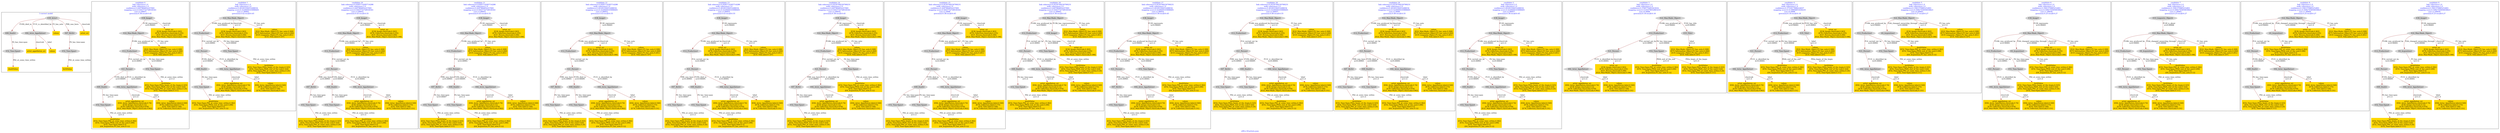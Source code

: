 digraph n0 {
fontcolor="blue"
remincross="true"
label="s09-s-18-artists.json"
subgraph cluster_0 {
label="1-correct model"
n2[style="filled",color="white",fillcolor="lightgray",label="E39_Actor1"];
n3[style="filled",color="white",fillcolor="lightgray",label="E69_Death1"];
n4[style="filled",color="white",fillcolor="lightgray",label="E82_Actor_Appellation1"];
n5[shape="plaintext",style="filled",fillcolor="gold",label="values"];
n6[style="filled",color="white",fillcolor="lightgray",label="E67_Birth1"];
n7[shape="plaintext",style="filled",fillcolor="gold",label="artist_uri"];
n8[style="filled",color="white",fillcolor="lightgray",label="E52_Time-Span1"];
n9[shape="plaintext",style="filled",fillcolor="gold",label="birthValue"];
n10[style="filled",color="white",fillcolor="lightgray",label="E52_Time-Span2"];
n11[shape="plaintext",style="filled",fillcolor="gold",label="deathValue"];
n12[shape="plaintext",style="filled",fillcolor="gold",label="artist_appellation_uri"];
n13[shape="plaintext",style="filled",fillcolor="gold",label="values"];
}
subgraph cluster_1 {
label="candidate 0\nlink coherence:1.0\nnode coherence:1.0\nconfidence:0.4297864852257691\nmapping score:0.5043732728530341\ncost:12.99957\n-precision:0.38-recall:0.45"
n15[style="filled",color="white",fillcolor="lightgray",label="E12_Production1"];
n16[style="filled",color="white",fillcolor="lightgray",label="E21_Person1"];
n17[style="filled",color="white",fillcolor="lightgray",label="E52_Time-Span2"];
n18[style="filled",color="white",fillcolor="lightgray",label="E69_Death1"];
n19[style="filled",color="white",fillcolor="lightgray",label="E82_Actor_Appellation1"];
n20[style="filled",color="white",fillcolor="lightgray",label="E22_Man-Made_Object1"];
n21[style="filled",color="white",fillcolor="lightgray",label="E38_Image1"];
n22[style="filled",color="white",fillcolor="lightgray",label="E52_Time-Span4"];
n23[shape="plaintext",style="filled",fillcolor="gold",label="deathValue\n[E52_Time-Span,P82_at_some_time_within,0.382]\n[E52_Time-Span,P82b_end_of_the_end,0.298]\n[E52_Time-Span,label,0.2]\n[E8_Acquisition,P3_has_note,0.12]"];
n24[shape="plaintext",style="filled",fillcolor="gold",label="artist_uri\n[E38_Image,classLink,0.363]\n[E78_Collection,classLink,0.235]\n[E21_Person,classLink,0.206]\n[E22_Man-Made_Object,classLink,0.196]"];
n25[shape="plaintext",style="filled",fillcolor="gold",label="artist_appellation_uri\n[E82_Actor_Appellation,classLink,0.74]\n[E38_Image,classLink,0.12]\n[E78_Collection,classLink,0.078]\n[E22_Man-Made_Object,classLink,0.062]"];
n26[shape="plaintext",style="filled",fillcolor="gold",label="birthValue\n[E52_Time-Span,P82a_begin_of_the_begin,0.325]\n[E52_Time-Span,P82b_end_of_the_end,0.324]\n[E52_Time-Span,P82_at_some_time_within,0.24]\n[E52_Time-Span,label,0.111]"];
n27[shape="plaintext",style="filled",fillcolor="gold",label="values\n[E22_Man-Made_Object,P3_has_note,0.308]\n[E73_Information_Object,P3_has_note,0.284]\n[E33_Linguistic_Object,P3_has_note,0.261]\n[E35_Title,label,0.147]"];
n28[shape="plaintext",style="filled",fillcolor="gold",label="values\n[E82_Actor_Appellation,label,0.546]\n[E78_Collection,label,0.175]\n[E35_Title,label,0.148]\n[E78_Collection,classLink,0.131]"];
}
subgraph cluster_2 {
label="candidate 1\nlink coherence:1.0\nnode coherence:1.0\nconfidence:0.40185336453288034\nmapping score:0.5228400103998491\ncost:11.99962\n-precision:0.42-recall:0.45"
n30[style="filled",color="white",fillcolor="lightgray",label="E12_Production1"];
n31[style="filled",color="white",fillcolor="lightgray",label="E21_Person1"];
n32[style="filled",color="white",fillcolor="lightgray",label="E52_Time-Span2"];
n33[style="filled",color="white",fillcolor="lightgray",label="E69_Death1"];
n34[style="filled",color="white",fillcolor="lightgray",label="E82_Actor_Appellation1"];
n35[style="filled",color="white",fillcolor="lightgray",label="E22_Man-Made_Object1"];
n36[style="filled",color="white",fillcolor="lightgray",label="E52_Time-Span4"];
n37[shape="plaintext",style="filled",fillcolor="gold",label="deathValue\n[E52_Time-Span,P82_at_some_time_within,0.382]\n[E52_Time-Span,P82b_end_of_the_end,0.298]\n[E52_Time-Span,label,0.2]\n[E8_Acquisition,P3_has_note,0.12]"];
n38[shape="plaintext",style="filled",fillcolor="gold",label="artist_appellation_uri\n[E82_Actor_Appellation,classLink,0.74]\n[E38_Image,classLink,0.12]\n[E78_Collection,classLink,0.078]\n[E22_Man-Made_Object,classLink,0.062]"];
n39[shape="plaintext",style="filled",fillcolor="gold",label="birthValue\n[E52_Time-Span,P82a_begin_of_the_begin,0.325]\n[E52_Time-Span,P82b_end_of_the_end,0.324]\n[E52_Time-Span,P82_at_some_time_within,0.24]\n[E52_Time-Span,label,0.111]"];
n40[shape="plaintext",style="filled",fillcolor="gold",label="artist_uri\n[E38_Image,classLink,0.363]\n[E78_Collection,classLink,0.235]\n[E21_Person,classLink,0.206]\n[E22_Man-Made_Object,classLink,0.196]"];
n41[shape="plaintext",style="filled",fillcolor="gold",label="values\n[E22_Man-Made_Object,P3_has_note,0.308]\n[E73_Information_Object,P3_has_note,0.284]\n[E33_Linguistic_Object,P3_has_note,0.261]\n[E35_Title,label,0.147]"];
n42[shape="plaintext",style="filled",fillcolor="gold",label="values\n[E82_Actor_Appellation,label,0.546]\n[E78_Collection,label,0.175]\n[E35_Title,label,0.148]\n[E78_Collection,classLink,0.131]"];
}
subgraph cluster_3 {
label="candidate 10\nlink coherence:0.9285714285714286\nnode coherence:1.0\nconfidence:0.4297864852257691\nmapping score:0.5043732728530341\ncost:13.99952\n-precision:0.43-recall:0.55"
n44[style="filled",color="white",fillcolor="lightgray",label="E12_Production1"];
n45[style="filled",color="white",fillcolor="lightgray",label="E21_Person1"];
n46[style="filled",color="white",fillcolor="lightgray",label="E67_Birth1"];
n47[style="filled",color="white",fillcolor="lightgray",label="E69_Death1"];
n48[style="filled",color="white",fillcolor="lightgray",label="E82_Actor_Appellation1"];
n49[style="filled",color="white",fillcolor="lightgray",label="E22_Man-Made_Object1"];
n50[style="filled",color="white",fillcolor="lightgray",label="E38_Image1"];
n51[style="filled",color="white",fillcolor="lightgray",label="E52_Time-Span1"];
n52[style="filled",color="white",fillcolor="lightgray",label="E52_Time-Span3"];
n53[shape="plaintext",style="filled",fillcolor="gold",label="artist_uri\n[E38_Image,classLink,0.363]\n[E78_Collection,classLink,0.235]\n[E21_Person,classLink,0.206]\n[E22_Man-Made_Object,classLink,0.196]"];
n54[shape="plaintext",style="filled",fillcolor="gold",label="birthValue\n[E52_Time-Span,P82a_begin_of_the_begin,0.325]\n[E52_Time-Span,P82b_end_of_the_end,0.324]\n[E52_Time-Span,P82_at_some_time_within,0.24]\n[E52_Time-Span,label,0.111]"];
n55[shape="plaintext",style="filled",fillcolor="gold",label="artist_appellation_uri\n[E82_Actor_Appellation,classLink,0.74]\n[E38_Image,classLink,0.12]\n[E78_Collection,classLink,0.078]\n[E22_Man-Made_Object,classLink,0.062]"];
n56[shape="plaintext",style="filled",fillcolor="gold",label="deathValue\n[E52_Time-Span,P82_at_some_time_within,0.382]\n[E52_Time-Span,P82b_end_of_the_end,0.298]\n[E52_Time-Span,label,0.2]\n[E8_Acquisition,P3_has_note,0.12]"];
n57[shape="plaintext",style="filled",fillcolor="gold",label="values\n[E22_Man-Made_Object,P3_has_note,0.308]\n[E73_Information_Object,P3_has_note,0.284]\n[E33_Linguistic_Object,P3_has_note,0.261]\n[E35_Title,label,0.147]"];
n58[shape="plaintext",style="filled",fillcolor="gold",label="values\n[E82_Actor_Appellation,label,0.546]\n[E78_Collection,label,0.175]\n[E35_Title,label,0.148]\n[E78_Collection,classLink,0.131]"];
}
subgraph cluster_4 {
label="candidate 11\nlink coherence:0.9285714285714286\nnode coherence:1.0\nconfidence:0.4297864852257691\nmapping score:0.5043732728530341\ncost:13.99955\n-precision:0.43-recall:0.55"
n60[style="filled",color="white",fillcolor="lightgray",label="E12_Production1"];
n61[style="filled",color="white",fillcolor="lightgray",label="E21_Person1"];
n62[style="filled",color="white",fillcolor="lightgray",label="E67_Birth1"];
n63[style="filled",color="white",fillcolor="lightgray",label="E69_Death1"];
n64[style="filled",color="white",fillcolor="lightgray",label="E82_Actor_Appellation1"];
n65[style="filled",color="white",fillcolor="lightgray",label="E22_Man-Made_Object1"];
n66[style="filled",color="white",fillcolor="lightgray",label="E38_Image1"];
n67[style="filled",color="white",fillcolor="lightgray",label="E52_Time-Span1"];
n68[style="filled",color="white",fillcolor="lightgray",label="E52_Time-Span4"];
n69[shape="plaintext",style="filled",fillcolor="gold",label="deathValue\n[E52_Time-Span,P82_at_some_time_within,0.382]\n[E52_Time-Span,P82b_end_of_the_end,0.298]\n[E52_Time-Span,label,0.2]\n[E8_Acquisition,P3_has_note,0.12]"];
n70[shape="plaintext",style="filled",fillcolor="gold",label="artist_uri\n[E38_Image,classLink,0.363]\n[E78_Collection,classLink,0.235]\n[E21_Person,classLink,0.206]\n[E22_Man-Made_Object,classLink,0.196]"];
n71[shape="plaintext",style="filled",fillcolor="gold",label="birthValue\n[E52_Time-Span,P82a_begin_of_the_begin,0.325]\n[E52_Time-Span,P82b_end_of_the_end,0.324]\n[E52_Time-Span,P82_at_some_time_within,0.24]\n[E52_Time-Span,label,0.111]"];
n72[shape="plaintext",style="filled",fillcolor="gold",label="artist_appellation_uri\n[E82_Actor_Appellation,classLink,0.74]\n[E38_Image,classLink,0.12]\n[E78_Collection,classLink,0.078]\n[E22_Man-Made_Object,classLink,0.062]"];
n73[shape="plaintext",style="filled",fillcolor="gold",label="values\n[E22_Man-Made_Object,P3_has_note,0.308]\n[E73_Information_Object,P3_has_note,0.284]\n[E33_Linguistic_Object,P3_has_note,0.261]\n[E35_Title,label,0.147]"];
n74[shape="plaintext",style="filled",fillcolor="gold",label="values\n[E82_Actor_Appellation,label,0.546]\n[E78_Collection,label,0.175]\n[E35_Title,label,0.148]\n[E78_Collection,classLink,0.131]"];
}
subgraph cluster_5 {
label="candidate 12\nlink coherence:0.9285714285714286\nnode coherence:1.0\nconfidence:0.40185336453288034\nmapping score:0.5228400103998491\ncost:13.99952\n-precision:0.43-recall:0.55"
n76[style="filled",color="white",fillcolor="lightgray",label="E12_Production1"];
n77[style="filled",color="white",fillcolor="lightgray",label="E21_Person1"];
n78[style="filled",color="white",fillcolor="lightgray",label="E67_Birth1"];
n79[style="filled",color="white",fillcolor="lightgray",label="E69_Death1"];
n80[style="filled",color="white",fillcolor="lightgray",label="E82_Actor_Appellation1"];
n81[style="filled",color="white",fillcolor="lightgray",label="E22_Man-Made_Object1"];
n82[style="filled",color="white",fillcolor="lightgray",label="E38_Image1"];
n83[style="filled",color="white",fillcolor="lightgray",label="E52_Time-Span1"];
n84[style="filled",color="white",fillcolor="lightgray",label="E52_Time-Span3"];
n85[shape="plaintext",style="filled",fillcolor="gold",label="birthValue\n[E52_Time-Span,P82a_begin_of_the_begin,0.325]\n[E52_Time-Span,P82b_end_of_the_end,0.324]\n[E52_Time-Span,P82_at_some_time_within,0.24]\n[E52_Time-Span,label,0.111]"];
n86[shape="plaintext",style="filled",fillcolor="gold",label="artist_appellation_uri\n[E82_Actor_Appellation,classLink,0.74]\n[E38_Image,classLink,0.12]\n[E78_Collection,classLink,0.078]\n[E22_Man-Made_Object,classLink,0.062]"];
n87[shape="plaintext",style="filled",fillcolor="gold",label="deathValue\n[E52_Time-Span,P82_at_some_time_within,0.382]\n[E52_Time-Span,P82b_end_of_the_end,0.298]\n[E52_Time-Span,label,0.2]\n[E8_Acquisition,P3_has_note,0.12]"];
n88[shape="plaintext",style="filled",fillcolor="gold",label="artist_uri\n[E38_Image,classLink,0.363]\n[E78_Collection,classLink,0.235]\n[E21_Person,classLink,0.206]\n[E22_Man-Made_Object,classLink,0.196]"];
n89[shape="plaintext",style="filled",fillcolor="gold",label="values\n[E22_Man-Made_Object,P3_has_note,0.308]\n[E73_Information_Object,P3_has_note,0.284]\n[E33_Linguistic_Object,P3_has_note,0.261]\n[E35_Title,label,0.147]"];
n90[shape="plaintext",style="filled",fillcolor="gold",label="values\n[E82_Actor_Appellation,label,0.546]\n[E78_Collection,label,0.175]\n[E35_Title,label,0.148]\n[E78_Collection,classLink,0.131]"];
}
subgraph cluster_6 {
label="candidate 13\nlink coherence:0.9285714285714286\nnode coherence:1.0\nconfidence:0.40185336453288034\nmapping score:0.5228400103998491\ncost:13.99955\n-precision:0.43-recall:0.55"
n92[style="filled",color="white",fillcolor="lightgray",label="E12_Production1"];
n93[style="filled",color="white",fillcolor="lightgray",label="E21_Person1"];
n94[style="filled",color="white",fillcolor="lightgray",label="E67_Birth1"];
n95[style="filled",color="white",fillcolor="lightgray",label="E69_Death1"];
n96[style="filled",color="white",fillcolor="lightgray",label="E82_Actor_Appellation1"];
n97[style="filled",color="white",fillcolor="lightgray",label="E22_Man-Made_Object1"];
n98[style="filled",color="white",fillcolor="lightgray",label="E38_Image1"];
n99[style="filled",color="white",fillcolor="lightgray",label="E52_Time-Span1"];
n100[style="filled",color="white",fillcolor="lightgray",label="E52_Time-Span4"];
n101[shape="plaintext",style="filled",fillcolor="gold",label="deathValue\n[E52_Time-Span,P82_at_some_time_within,0.382]\n[E52_Time-Span,P82b_end_of_the_end,0.298]\n[E52_Time-Span,label,0.2]\n[E8_Acquisition,P3_has_note,0.12]"];
n102[shape="plaintext",style="filled",fillcolor="gold",label="birthValue\n[E52_Time-Span,P82a_begin_of_the_begin,0.325]\n[E52_Time-Span,P82b_end_of_the_end,0.324]\n[E52_Time-Span,P82_at_some_time_within,0.24]\n[E52_Time-Span,label,0.111]"];
n103[shape="plaintext",style="filled",fillcolor="gold",label="artist_appellation_uri\n[E82_Actor_Appellation,classLink,0.74]\n[E38_Image,classLink,0.12]\n[E78_Collection,classLink,0.078]\n[E22_Man-Made_Object,classLink,0.062]"];
n104[shape="plaintext",style="filled",fillcolor="gold",label="artist_uri\n[E38_Image,classLink,0.363]\n[E78_Collection,classLink,0.235]\n[E21_Person,classLink,0.206]\n[E22_Man-Made_Object,classLink,0.196]"];
n105[shape="plaintext",style="filled",fillcolor="gold",label="values\n[E22_Man-Made_Object,P3_has_note,0.308]\n[E73_Information_Object,P3_has_note,0.284]\n[E33_Linguistic_Object,P3_has_note,0.261]\n[E35_Title,label,0.147]"];
n106[shape="plaintext",style="filled",fillcolor="gold",label="values\n[E82_Actor_Appellation,label,0.546]\n[E78_Collection,label,0.175]\n[E35_Title,label,0.148]\n[E78_Collection,classLink,0.131]"];
}
subgraph cluster_7 {
label="candidate 14\nlink coherence:0.9230769230769231\nnode coherence:1.0\nconfidence:0.4297864852257691\nmapping score:0.5043732728530341\ncost:12.99954\n-precision:0.38-recall:0.45"
n108[style="filled",color="white",fillcolor="lightgray",label="E12_Production1"];
n109[style="filled",color="white",fillcolor="lightgray",label="E21_Person1"];
n110[style="filled",color="white",fillcolor="lightgray",label="E52_Time-Span2"];
n111[style="filled",color="white",fillcolor="lightgray",label="E67_Birth1"];
n112[style="filled",color="white",fillcolor="lightgray",label="E82_Actor_Appellation1"];
n113[style="filled",color="white",fillcolor="lightgray",label="E22_Man-Made_Object1"];
n114[style="filled",color="white",fillcolor="lightgray",label="E38_Image1"];
n115[style="filled",color="white",fillcolor="lightgray",label="E52_Time-Span1"];
n116[shape="plaintext",style="filled",fillcolor="gold",label="artist_uri\n[E38_Image,classLink,0.363]\n[E78_Collection,classLink,0.235]\n[E21_Person,classLink,0.206]\n[E22_Man-Made_Object,classLink,0.196]"];
n117[shape="plaintext",style="filled",fillcolor="gold",label="birthValue\n[E52_Time-Span,P82a_begin_of_the_begin,0.325]\n[E52_Time-Span,P82b_end_of_the_end,0.324]\n[E52_Time-Span,P82_at_some_time_within,0.24]\n[E52_Time-Span,label,0.111]"];
n118[shape="plaintext",style="filled",fillcolor="gold",label="artist_appellation_uri\n[E82_Actor_Appellation,classLink,0.74]\n[E38_Image,classLink,0.12]\n[E78_Collection,classLink,0.078]\n[E22_Man-Made_Object,classLink,0.062]"];
n119[shape="plaintext",style="filled",fillcolor="gold",label="deathValue\n[E52_Time-Span,P82_at_some_time_within,0.382]\n[E52_Time-Span,P82b_end_of_the_end,0.298]\n[E52_Time-Span,label,0.2]\n[E8_Acquisition,P3_has_note,0.12]"];
n120[shape="plaintext",style="filled",fillcolor="gold",label="values\n[E22_Man-Made_Object,P3_has_note,0.308]\n[E73_Information_Object,P3_has_note,0.284]\n[E33_Linguistic_Object,P3_has_note,0.261]\n[E35_Title,label,0.147]"];
n121[shape="plaintext",style="filled",fillcolor="gold",label="values\n[E82_Actor_Appellation,label,0.546]\n[E78_Collection,label,0.175]\n[E35_Title,label,0.148]\n[E78_Collection,classLink,0.131]"];
}
subgraph cluster_8 {
label="candidate 15\nlink coherence:0.9230769230769231\nnode coherence:1.0\nconfidence:0.4297864852257691\nmapping score:0.5043732728530341\ncost:12.9996\n-precision:0.38-recall:0.45"
n123[style="filled",color="white",fillcolor="lightgray",label="E12_Production1"];
n124[style="filled",color="white",fillcolor="lightgray",label="E21_Person1"];
n125[style="filled",color="white",fillcolor="lightgray",label="E69_Death1"];
n126[style="filled",color="white",fillcolor="lightgray",label="E82_Actor_Appellation1"];
n127[style="filled",color="white",fillcolor="lightgray",label="E22_Man-Made_Object1"];
n128[style="filled",color="white",fillcolor="lightgray",label="E38_Image1"];
n129[style="filled",color="white",fillcolor="lightgray",label="E52_Time-Span3"];
n130[style="filled",color="white",fillcolor="lightgray",label="E52_Time-Span4"];
n131[shape="plaintext",style="filled",fillcolor="gold",label="deathValue\n[E52_Time-Span,P82_at_some_time_within,0.382]\n[E52_Time-Span,P82b_end_of_the_end,0.298]\n[E52_Time-Span,label,0.2]\n[E8_Acquisition,P3_has_note,0.12]"];
n132[shape="plaintext",style="filled",fillcolor="gold",label="artist_uri\n[E38_Image,classLink,0.363]\n[E78_Collection,classLink,0.235]\n[E21_Person,classLink,0.206]\n[E22_Man-Made_Object,classLink,0.196]"];
n133[shape="plaintext",style="filled",fillcolor="gold",label="artist_appellation_uri\n[E82_Actor_Appellation,classLink,0.74]\n[E38_Image,classLink,0.12]\n[E78_Collection,classLink,0.078]\n[E22_Man-Made_Object,classLink,0.062]"];
n134[shape="plaintext",style="filled",fillcolor="gold",label="birthValue\n[E52_Time-Span,P82a_begin_of_the_begin,0.325]\n[E52_Time-Span,P82b_end_of_the_end,0.324]\n[E52_Time-Span,P82_at_some_time_within,0.24]\n[E52_Time-Span,label,0.111]"];
n135[shape="plaintext",style="filled",fillcolor="gold",label="values\n[E22_Man-Made_Object,P3_has_note,0.308]\n[E73_Information_Object,P3_has_note,0.284]\n[E33_Linguistic_Object,P3_has_note,0.261]\n[E35_Title,label,0.147]"];
n136[shape="plaintext",style="filled",fillcolor="gold",label="values\n[E82_Actor_Appellation,label,0.546]\n[E78_Collection,label,0.175]\n[E35_Title,label,0.148]\n[E78_Collection,classLink,0.131]"];
}
subgraph cluster_9 {
label="candidate 16\nlink coherence:0.9230769230769231\nnode coherence:1.0\nconfidence:0.4297864852257691\nmapping score:0.5043732728530341\ncost:12.99962\n-precision:0.38-recall:0.45"
n138[style="filled",color="white",fillcolor="lightgray",label="E12_Production1"];
n139[style="filled",color="white",fillcolor="lightgray",label="E21_Person1"];
n140[style="filled",color="white",fillcolor="lightgray",label="E52_Time-Span2"];
n141[style="filled",color="white",fillcolor="lightgray",label="E69_Death1"];
n142[style="filled",color="white",fillcolor="lightgray",label="E82_Actor_Appellation1"];
n143[style="filled",color="white",fillcolor="lightgray",label="E22_Man-Made_Object1"];
n144[style="filled",color="white",fillcolor="lightgray",label="E38_Image1"];
n145[style="filled",color="white",fillcolor="lightgray",label="E52_Time-Span4"];
n146[shape="plaintext",style="filled",fillcolor="gold",label="deathValue\n[E52_Time-Span,P82_at_some_time_within,0.382]\n[E52_Time-Span,P82b_end_of_the_end,0.298]\n[E52_Time-Span,label,0.2]\n[E8_Acquisition,P3_has_note,0.12]"];
n147[shape="plaintext",style="filled",fillcolor="gold",label="artist_uri\n[E38_Image,classLink,0.363]\n[E78_Collection,classLink,0.235]\n[E21_Person,classLink,0.206]\n[E22_Man-Made_Object,classLink,0.196]"];
n148[shape="plaintext",style="filled",fillcolor="gold",label="artist_appellation_uri\n[E82_Actor_Appellation,classLink,0.74]\n[E38_Image,classLink,0.12]\n[E78_Collection,classLink,0.078]\n[E22_Man-Made_Object,classLink,0.062]"];
n149[shape="plaintext",style="filled",fillcolor="gold",label="birthValue\n[E52_Time-Span,P82a_begin_of_the_begin,0.325]\n[E52_Time-Span,P82b_end_of_the_end,0.324]\n[E52_Time-Span,P82_at_some_time_within,0.24]\n[E52_Time-Span,label,0.111]"];
n150[shape="plaintext",style="filled",fillcolor="gold",label="values\n[E22_Man-Made_Object,P3_has_note,0.308]\n[E73_Information_Object,P3_has_note,0.284]\n[E33_Linguistic_Object,P3_has_note,0.261]\n[E35_Title,label,0.147]"];
n151[shape="plaintext",style="filled",fillcolor="gold",label="values\n[E82_Actor_Appellation,label,0.546]\n[E78_Collection,label,0.175]\n[E35_Title,label,0.148]\n[E78_Collection,classLink,0.131]"];
}
subgraph cluster_10 {
label="candidate 17\nlink coherence:0.9230769230769231\nnode coherence:1.0\nconfidence:0.40185336453288034\nmapping score:0.5228400103998491\ncost:12.99954\n-precision:0.38-recall:0.45"
n153[style="filled",color="white",fillcolor="lightgray",label="E12_Production1"];
n154[style="filled",color="white",fillcolor="lightgray",label="E21_Person1"];
n155[style="filled",color="white",fillcolor="lightgray",label="E52_Time-Span2"];
n156[style="filled",color="white",fillcolor="lightgray",label="E67_Birth1"];
n157[style="filled",color="white",fillcolor="lightgray",label="E82_Actor_Appellation1"];
n158[style="filled",color="white",fillcolor="lightgray",label="E22_Man-Made_Object1"];
n159[style="filled",color="white",fillcolor="lightgray",label="E38_Image1"];
n160[style="filled",color="white",fillcolor="lightgray",label="E52_Time-Span1"];
n161[shape="plaintext",style="filled",fillcolor="gold",label="birthValue\n[E52_Time-Span,P82a_begin_of_the_begin,0.325]\n[E52_Time-Span,P82b_end_of_the_end,0.324]\n[E52_Time-Span,P82_at_some_time_within,0.24]\n[E52_Time-Span,label,0.111]"];
n162[shape="plaintext",style="filled",fillcolor="gold",label="artist_appellation_uri\n[E82_Actor_Appellation,classLink,0.74]\n[E38_Image,classLink,0.12]\n[E78_Collection,classLink,0.078]\n[E22_Man-Made_Object,classLink,0.062]"];
n163[shape="plaintext",style="filled",fillcolor="gold",label="deathValue\n[E52_Time-Span,P82_at_some_time_within,0.382]\n[E52_Time-Span,P82b_end_of_the_end,0.298]\n[E52_Time-Span,label,0.2]\n[E8_Acquisition,P3_has_note,0.12]"];
n164[shape="plaintext",style="filled",fillcolor="gold",label="artist_uri\n[E38_Image,classLink,0.363]\n[E78_Collection,classLink,0.235]\n[E21_Person,classLink,0.206]\n[E22_Man-Made_Object,classLink,0.196]"];
n165[shape="plaintext",style="filled",fillcolor="gold",label="values\n[E22_Man-Made_Object,P3_has_note,0.308]\n[E73_Information_Object,P3_has_note,0.284]\n[E33_Linguistic_Object,P3_has_note,0.261]\n[E35_Title,label,0.147]"];
n166[shape="plaintext",style="filled",fillcolor="gold",label="values\n[E82_Actor_Appellation,label,0.546]\n[E78_Collection,label,0.175]\n[E35_Title,label,0.148]\n[E78_Collection,classLink,0.131]"];
}
subgraph cluster_11 {
label="candidate 18\nlink coherence:0.9230769230769231\nnode coherence:1.0\nconfidence:0.40185336453288034\nmapping score:0.5228400103998491\ncost:12.99957\n-precision:0.46-recall:0.55"
n168[style="filled",color="white",fillcolor="lightgray",label="E12_Production1"];
n169[style="filled",color="white",fillcolor="lightgray",label="E21_Person1"];
n170[style="filled",color="white",fillcolor="lightgray",label="E67_Birth1"];
n171[style="filled",color="white",fillcolor="lightgray",label="E69_Death1"];
n172[style="filled",color="white",fillcolor="lightgray",label="E82_Actor_Appellation1"];
n173[style="filled",color="white",fillcolor="lightgray",label="E22_Man-Made_Object1"];
n174[style="filled",color="white",fillcolor="lightgray",label="E52_Time-Span1"];
n175[style="filled",color="white",fillcolor="lightgray",label="E52_Time-Span3"];
n176[shape="plaintext",style="filled",fillcolor="gold",label="birthValue\n[E52_Time-Span,P82a_begin_of_the_begin,0.325]\n[E52_Time-Span,P82b_end_of_the_end,0.324]\n[E52_Time-Span,P82_at_some_time_within,0.24]\n[E52_Time-Span,label,0.111]"];
n177[shape="plaintext",style="filled",fillcolor="gold",label="artist_appellation_uri\n[E82_Actor_Appellation,classLink,0.74]\n[E38_Image,classLink,0.12]\n[E78_Collection,classLink,0.078]\n[E22_Man-Made_Object,classLink,0.062]"];
n178[shape="plaintext",style="filled",fillcolor="gold",label="deathValue\n[E52_Time-Span,P82_at_some_time_within,0.382]\n[E52_Time-Span,P82b_end_of_the_end,0.298]\n[E52_Time-Span,label,0.2]\n[E8_Acquisition,P3_has_note,0.12]"];
n179[shape="plaintext",style="filled",fillcolor="gold",label="artist_uri\n[E38_Image,classLink,0.363]\n[E78_Collection,classLink,0.235]\n[E21_Person,classLink,0.206]\n[E22_Man-Made_Object,classLink,0.196]"];
n180[shape="plaintext",style="filled",fillcolor="gold",label="values\n[E22_Man-Made_Object,P3_has_note,0.308]\n[E73_Information_Object,P3_has_note,0.284]\n[E33_Linguistic_Object,P3_has_note,0.261]\n[E35_Title,label,0.147]"];
n181[shape="plaintext",style="filled",fillcolor="gold",label="values\n[E82_Actor_Appellation,label,0.546]\n[E78_Collection,label,0.175]\n[E35_Title,label,0.148]\n[E78_Collection,classLink,0.131]"];
}
subgraph cluster_12 {
label="candidate 19\nlink coherence:0.9230769230769231\nnode coherence:1.0\nconfidence:0.40185336453288034\nmapping score:0.5228400103998491\ncost:12.9996\n-precision:0.46-recall:0.55"
n183[style="filled",color="white",fillcolor="lightgray",label="E12_Production1"];
n184[style="filled",color="white",fillcolor="lightgray",label="E21_Person1"];
n185[style="filled",color="white",fillcolor="lightgray",label="E67_Birth1"];
n186[style="filled",color="white",fillcolor="lightgray",label="E69_Death1"];
n187[style="filled",color="white",fillcolor="lightgray",label="E82_Actor_Appellation1"];
n188[style="filled",color="white",fillcolor="lightgray",label="E22_Man-Made_Object1"];
n189[style="filled",color="white",fillcolor="lightgray",label="E52_Time-Span1"];
n190[style="filled",color="white",fillcolor="lightgray",label="E52_Time-Span4"];
n191[shape="plaintext",style="filled",fillcolor="gold",label="deathValue\n[E52_Time-Span,P82_at_some_time_within,0.382]\n[E52_Time-Span,P82b_end_of_the_end,0.298]\n[E52_Time-Span,label,0.2]\n[E8_Acquisition,P3_has_note,0.12]"];
n192[shape="plaintext",style="filled",fillcolor="gold",label="birthValue\n[E52_Time-Span,P82a_begin_of_the_begin,0.325]\n[E52_Time-Span,P82b_end_of_the_end,0.324]\n[E52_Time-Span,P82_at_some_time_within,0.24]\n[E52_Time-Span,label,0.111]"];
n193[shape="plaintext",style="filled",fillcolor="gold",label="artist_appellation_uri\n[E82_Actor_Appellation,classLink,0.74]\n[E38_Image,classLink,0.12]\n[E78_Collection,classLink,0.078]\n[E22_Man-Made_Object,classLink,0.062]"];
n194[shape="plaintext",style="filled",fillcolor="gold",label="artist_uri\n[E38_Image,classLink,0.363]\n[E78_Collection,classLink,0.235]\n[E21_Person,classLink,0.206]\n[E22_Man-Made_Object,classLink,0.196]"];
n195[shape="plaintext",style="filled",fillcolor="gold",label="values\n[E22_Man-Made_Object,P3_has_note,0.308]\n[E73_Information_Object,P3_has_note,0.284]\n[E33_Linguistic_Object,P3_has_note,0.261]\n[E35_Title,label,0.147]"];
n196[shape="plaintext",style="filled",fillcolor="gold",label="values\n[E82_Actor_Appellation,label,0.546]\n[E78_Collection,label,0.175]\n[E35_Title,label,0.148]\n[E78_Collection,classLink,0.131]"];
}
subgraph cluster_13 {
label="candidate 2\nlink coherence:1.0\nnode coherence:1.0\nconfidence:0.40185336453288034\nmapping score:0.5228400103998491\ncost:12.99957\n-precision:0.38-recall:0.45"
n198[style="filled",color="white",fillcolor="lightgray",label="E12_Production1"];
n199[style="filled",color="white",fillcolor="lightgray",label="E21_Person1"];
n200[style="filled",color="white",fillcolor="lightgray",label="E52_Time-Span2"];
n201[style="filled",color="white",fillcolor="lightgray",label="E69_Death1"];
n202[style="filled",color="white",fillcolor="lightgray",label="E82_Actor_Appellation1"];
n203[style="filled",color="white",fillcolor="lightgray",label="E22_Man-Made_Object1"];
n204[style="filled",color="white",fillcolor="lightgray",label="E38_Image1"];
n205[style="filled",color="white",fillcolor="lightgray",label="E52_Time-Span4"];
n206[shape="plaintext",style="filled",fillcolor="gold",label="deathValue\n[E52_Time-Span,P82_at_some_time_within,0.382]\n[E52_Time-Span,P82b_end_of_the_end,0.298]\n[E52_Time-Span,label,0.2]\n[E8_Acquisition,P3_has_note,0.12]"];
n207[shape="plaintext",style="filled",fillcolor="gold",label="artist_appellation_uri\n[E82_Actor_Appellation,classLink,0.74]\n[E38_Image,classLink,0.12]\n[E78_Collection,classLink,0.078]\n[E22_Man-Made_Object,classLink,0.062]"];
n208[shape="plaintext",style="filled",fillcolor="gold",label="birthValue\n[E52_Time-Span,P82a_begin_of_the_begin,0.325]\n[E52_Time-Span,P82b_end_of_the_end,0.324]\n[E52_Time-Span,P82_at_some_time_within,0.24]\n[E52_Time-Span,label,0.111]"];
n209[shape="plaintext",style="filled",fillcolor="gold",label="artist_uri\n[E38_Image,classLink,0.363]\n[E78_Collection,classLink,0.235]\n[E21_Person,classLink,0.206]\n[E22_Man-Made_Object,classLink,0.196]"];
n210[shape="plaintext",style="filled",fillcolor="gold",label="values\n[E22_Man-Made_Object,P3_has_note,0.308]\n[E73_Information_Object,P3_has_note,0.284]\n[E33_Linguistic_Object,P3_has_note,0.261]\n[E35_Title,label,0.147]"];
n211[shape="plaintext",style="filled",fillcolor="gold",label="values\n[E82_Actor_Appellation,label,0.546]\n[E78_Collection,label,0.175]\n[E35_Title,label,0.148]\n[E78_Collection,classLink,0.131]"];
}
subgraph cluster_14 {
label="candidate 3\nlink coherence:1.0\nnode coherence:1.0\nconfidence:0.3769770491923032\nmapping score:0.5145479052863233\ncost:10.9996\n-precision:0.18-recall:0.18"
n213[style="filled",color="white",fillcolor="lightgray",label="E12_Production1"];
n214[style="filled",color="white",fillcolor="lightgray",label="E21_Person1"];
n215[style="filled",color="white",fillcolor="lightgray",label="E52_Time-Span2"];
n216[style="filled",color="white",fillcolor="lightgray",label="E82_Actor_Appellation1"];
n217[style="filled",color="white",fillcolor="lightgray",label="E22_Man-Made_Object1"];
n218[style="filled",color="white",fillcolor="lightgray",label="E35_Title1"];
n219[shape="plaintext",style="filled",fillcolor="gold",label="values\n[E22_Man-Made_Object,P3_has_note,0.308]\n[E73_Information_Object,P3_has_note,0.284]\n[E33_Linguistic_Object,P3_has_note,0.261]\n[E35_Title,label,0.147]"];
n220[shape="plaintext",style="filled",fillcolor="gold",label="artist_appellation_uri\n[E82_Actor_Appellation,classLink,0.74]\n[E38_Image,classLink,0.12]\n[E78_Collection,classLink,0.078]\n[E22_Man-Made_Object,classLink,0.062]"];
n221[shape="plaintext",style="filled",fillcolor="gold",label="deathValue\n[E52_Time-Span,P82_at_some_time_within,0.382]\n[E52_Time-Span,P82b_end_of_the_end,0.298]\n[E52_Time-Span,label,0.2]\n[E8_Acquisition,P3_has_note,0.12]"];
n222[shape="plaintext",style="filled",fillcolor="gold",label="artist_uri\n[E38_Image,classLink,0.363]\n[E78_Collection,classLink,0.235]\n[E21_Person,classLink,0.206]\n[E22_Man-Made_Object,classLink,0.196]"];
n223[shape="plaintext",style="filled",fillcolor="gold",label="birthValue\n[E52_Time-Span,P82a_begin_of_the_begin,0.325]\n[E52_Time-Span,P82b_end_of_the_end,0.324]\n[E52_Time-Span,P82_at_some_time_within,0.24]\n[E52_Time-Span,label,0.111]"];
n224[shape="plaintext",style="filled",fillcolor="gold",label="values\n[E82_Actor_Appellation,label,0.546]\n[E78_Collection,label,0.175]\n[E35_Title,label,0.148]\n[E78_Collection,classLink,0.131]"];
}
subgraph cluster_15 {
label="candidate 4\nlink coherence:1.0\nnode coherence:1.0\nconfidence:0.3753017888224037\nmapping score:0.5139894851630235\ncost:10.9996\n-precision:0.18-recall:0.18"
n226[style="filled",color="white",fillcolor="lightgray",label="E12_Production1"];
n227[style="filled",color="white",fillcolor="lightgray",label="E21_Person1"];
n228[style="filled",color="white",fillcolor="lightgray",label="E52_Time-Span2"];
n229[style="filled",color="white",fillcolor="lightgray",label="E82_Actor_Appellation1"];
n230[style="filled",color="white",fillcolor="lightgray",label="E22_Man-Made_Object1"];
n231[style="filled",color="white",fillcolor="lightgray",label="E35_Title1"];
n232[shape="plaintext",style="filled",fillcolor="gold",label="values\n[E22_Man-Made_Object,P3_has_note,0.308]\n[E73_Information_Object,P3_has_note,0.284]\n[E33_Linguistic_Object,P3_has_note,0.261]\n[E35_Title,label,0.147]"];
n233[shape="plaintext",style="filled",fillcolor="gold",label="artist_appellation_uri\n[E82_Actor_Appellation,classLink,0.74]\n[E38_Image,classLink,0.12]\n[E78_Collection,classLink,0.078]\n[E22_Man-Made_Object,classLink,0.062]"];
n234[shape="plaintext",style="filled",fillcolor="gold",label="deathValue\n[E52_Time-Span,P82_at_some_time_within,0.382]\n[E52_Time-Span,P82b_end_of_the_end,0.298]\n[E52_Time-Span,label,0.2]\n[E8_Acquisition,P3_has_note,0.12]"];
n235[shape="plaintext",style="filled",fillcolor="gold",label="artist_uri\n[E38_Image,classLink,0.363]\n[E78_Collection,classLink,0.235]\n[E21_Person,classLink,0.206]\n[E22_Man-Made_Object,classLink,0.196]"];
n236[shape="plaintext",style="filled",fillcolor="gold",label="birthValue\n[E52_Time-Span,P82a_begin_of_the_begin,0.325]\n[E52_Time-Span,P82b_end_of_the_end,0.324]\n[E52_Time-Span,P82_at_some_time_within,0.24]\n[E52_Time-Span,label,0.111]"];
n237[shape="plaintext",style="filled",fillcolor="gold",label="values\n[E82_Actor_Appellation,label,0.546]\n[E78_Collection,label,0.175]\n[E35_Title,label,0.148]\n[E78_Collection,classLink,0.131]"];
}
subgraph cluster_16 {
label="candidate 5\nlink coherence:1.0\nnode coherence:1.0\nconfidence:0.3581570885252801\nmapping score:0.5082745850639823\ncost:10.99963\n-precision:0.27-recall:0.27"
n239[style="filled",color="white",fillcolor="lightgray",label="E12_Production1"];
n240[style="filled",color="white",fillcolor="lightgray",label="E21_Person1"];
n241[style="filled",color="white",fillcolor="lightgray",label="E52_Time-Span2"];
n242[style="filled",color="white",fillcolor="lightgray",label="E82_Actor_Appellation1"];
n243[style="filled",color="white",fillcolor="lightgray",label="E22_Man-Made_Object1"];
n244[style="filled",color="white",fillcolor="lightgray",label="E8_Acquisition1"];
n245[shape="plaintext",style="filled",fillcolor="gold",label="artist_appellation_uri\n[E82_Actor_Appellation,classLink,0.74]\n[E38_Image,classLink,0.12]\n[E78_Collection,classLink,0.078]\n[E22_Man-Made_Object,classLink,0.062]"];
n246[shape="plaintext",style="filled",fillcolor="gold",label="birthValue\n[E52_Time-Span,P82a_begin_of_the_begin,0.325]\n[E52_Time-Span,P82b_end_of_the_end,0.324]\n[E52_Time-Span,P82_at_some_time_within,0.24]\n[E52_Time-Span,label,0.111]"];
n247[shape="plaintext",style="filled",fillcolor="gold",label="artist_uri\n[E38_Image,classLink,0.363]\n[E78_Collection,classLink,0.235]\n[E21_Person,classLink,0.206]\n[E22_Man-Made_Object,classLink,0.196]"];
n248[shape="plaintext",style="filled",fillcolor="gold",label="values\n[E22_Man-Made_Object,P3_has_note,0.308]\n[E73_Information_Object,P3_has_note,0.284]\n[E33_Linguistic_Object,P3_has_note,0.261]\n[E35_Title,label,0.147]"];
n249[shape="plaintext",style="filled",fillcolor="gold",label="values\n[E82_Actor_Appellation,label,0.546]\n[E78_Collection,label,0.175]\n[E35_Title,label,0.148]\n[E78_Collection,classLink,0.131]"];
n250[shape="plaintext",style="filled",fillcolor="gold",label="deathValue\n[E52_Time-Span,P82_at_some_time_within,0.382]\n[E52_Time-Span,P82b_end_of_the_end,0.298]\n[E52_Time-Span,label,0.2]\n[E8_Acquisition,P3_has_note,0.12]"];
}
subgraph cluster_17 {
label="candidate 6\nlink coherence:1.0\nnode coherence:1.0\nconfidence:0.3581570885252801\nmapping score:0.5082745850639823\ncost:11.99958\n-precision:0.25-recall:0.27"
n252[style="filled",color="white",fillcolor="lightgray",label="E12_Production1"];
n253[style="filled",color="white",fillcolor="lightgray",label="E21_Person1"];
n254[style="filled",color="white",fillcolor="lightgray",label="E52_Time-Span2"];
n255[style="filled",color="white",fillcolor="lightgray",label="E82_Actor_Appellation1"];
n256[style="filled",color="white",fillcolor="lightgray",label="E22_Man-Made_Object1"];
n257[style="filled",color="white",fillcolor="lightgray",label="E8_Acquisition1"];
n258[style="filled",color="white",fillcolor="lightgray",label="E38_Image1"];
n259[shape="plaintext",style="filled",fillcolor="gold",label="artist_appellation_uri\n[E82_Actor_Appellation,classLink,0.74]\n[E38_Image,classLink,0.12]\n[E78_Collection,classLink,0.078]\n[E22_Man-Made_Object,classLink,0.062]"];
n260[shape="plaintext",style="filled",fillcolor="gold",label="birthValue\n[E52_Time-Span,P82a_begin_of_the_begin,0.325]\n[E52_Time-Span,P82b_end_of_the_end,0.324]\n[E52_Time-Span,P82_at_some_time_within,0.24]\n[E52_Time-Span,label,0.111]"];
n261[shape="plaintext",style="filled",fillcolor="gold",label="artist_uri\n[E38_Image,classLink,0.363]\n[E78_Collection,classLink,0.235]\n[E21_Person,classLink,0.206]\n[E22_Man-Made_Object,classLink,0.196]"];
n262[shape="plaintext",style="filled",fillcolor="gold",label="values\n[E22_Man-Made_Object,P3_has_note,0.308]\n[E73_Information_Object,P3_has_note,0.284]\n[E33_Linguistic_Object,P3_has_note,0.261]\n[E35_Title,label,0.147]"];
n263[shape="plaintext",style="filled",fillcolor="gold",label="values\n[E82_Actor_Appellation,label,0.546]\n[E78_Collection,label,0.175]\n[E35_Title,label,0.148]\n[E78_Collection,classLink,0.131]"];
n264[shape="plaintext",style="filled",fillcolor="gold",label="deathValue\n[E52_Time-Span,P82_at_some_time_within,0.382]\n[E52_Time-Span,P82b_end_of_the_end,0.298]\n[E52_Time-Span,label,0.2]\n[E8_Acquisition,P3_has_note,0.12]"];
}
subgraph cluster_18 {
label="candidate 7\nlink coherence:1.0\nnode coherence:1.0\nconfidence:0.3581570885252801\nmapping score:0.5082745850639823\ncost:11.99961\n-precision:0.25-recall:0.27"
n266[style="filled",color="white",fillcolor="lightgray",label="E12_Production1"];
n267[style="filled",color="white",fillcolor="lightgray",label="E21_Person1"];
n268[style="filled",color="white",fillcolor="lightgray",label="E52_Time-Span2"];
n269[style="filled",color="white",fillcolor="lightgray",label="E82_Actor_Appellation1"];
n270[style="filled",color="white",fillcolor="lightgray",label="E22_Man-Made_Object1"];
n271[style="filled",color="white",fillcolor="lightgray",label="E8_Acquisition1"];
n272[style="filled",color="white",fillcolor="lightgray",label="E33_Linguistic_Object2"];
n273[shape="plaintext",style="filled",fillcolor="gold",label="artist_appellation_uri\n[E82_Actor_Appellation,classLink,0.74]\n[E38_Image,classLink,0.12]\n[E78_Collection,classLink,0.078]\n[E22_Man-Made_Object,classLink,0.062]"];
n274[shape="plaintext",style="filled",fillcolor="gold",label="birthValue\n[E52_Time-Span,P82a_begin_of_the_begin,0.325]\n[E52_Time-Span,P82b_end_of_the_end,0.324]\n[E52_Time-Span,P82_at_some_time_within,0.24]\n[E52_Time-Span,label,0.111]"];
n275[shape="plaintext",style="filled",fillcolor="gold",label="artist_uri\n[E38_Image,classLink,0.363]\n[E78_Collection,classLink,0.235]\n[E21_Person,classLink,0.206]\n[E22_Man-Made_Object,classLink,0.196]"];
n276[shape="plaintext",style="filled",fillcolor="gold",label="values\n[E22_Man-Made_Object,P3_has_note,0.308]\n[E73_Information_Object,P3_has_note,0.284]\n[E33_Linguistic_Object,P3_has_note,0.261]\n[E35_Title,label,0.147]"];
n277[shape="plaintext",style="filled",fillcolor="gold",label="values\n[E82_Actor_Appellation,label,0.546]\n[E78_Collection,label,0.175]\n[E35_Title,label,0.148]\n[E78_Collection,classLink,0.131]"];
n278[shape="plaintext",style="filled",fillcolor="gold",label="deathValue\n[E52_Time-Span,P82_at_some_time_within,0.382]\n[E52_Time-Span,P82b_end_of_the_end,0.298]\n[E52_Time-Span,label,0.2]\n[E8_Acquisition,P3_has_note,0.12]"];
}
subgraph cluster_19 {
label="candidate 8\nlink coherence:1.0\nnode coherence:1.0\nconfidence:0.3581570885252801\nmapping score:0.5082745850639823\ncost:11.99964\n-precision:0.25-recall:0.27"
n280[style="filled",color="white",fillcolor="lightgray",label="E12_Production1"];
n281[style="filled",color="white",fillcolor="lightgray",label="E21_Person1"];
n282[style="filled",color="white",fillcolor="lightgray",label="E69_Death1"];
n283[style="filled",color="white",fillcolor="lightgray",label="E82_Actor_Appellation1"];
n284[style="filled",color="white",fillcolor="lightgray",label="E22_Man-Made_Object1"];
n285[style="filled",color="white",fillcolor="lightgray",label="E8_Acquisition1"];
n286[style="filled",color="white",fillcolor="lightgray",label="E52_Time-Span4"];
n287[shape="plaintext",style="filled",fillcolor="gold",label="birthValue\n[E52_Time-Span,P82a_begin_of_the_begin,0.325]\n[E52_Time-Span,P82b_end_of_the_end,0.324]\n[E52_Time-Span,P82_at_some_time_within,0.24]\n[E52_Time-Span,label,0.111]"];
n288[shape="plaintext",style="filled",fillcolor="gold",label="artist_appellation_uri\n[E82_Actor_Appellation,classLink,0.74]\n[E38_Image,classLink,0.12]\n[E78_Collection,classLink,0.078]\n[E22_Man-Made_Object,classLink,0.062]"];
n289[shape="plaintext",style="filled",fillcolor="gold",label="artist_uri\n[E38_Image,classLink,0.363]\n[E78_Collection,classLink,0.235]\n[E21_Person,classLink,0.206]\n[E22_Man-Made_Object,classLink,0.196]"];
n290[shape="plaintext",style="filled",fillcolor="gold",label="values\n[E22_Man-Made_Object,P3_has_note,0.308]\n[E73_Information_Object,P3_has_note,0.284]\n[E33_Linguistic_Object,P3_has_note,0.261]\n[E35_Title,label,0.147]"];
n291[shape="plaintext",style="filled",fillcolor="gold",label="values\n[E82_Actor_Appellation,label,0.546]\n[E78_Collection,label,0.175]\n[E35_Title,label,0.148]\n[E78_Collection,classLink,0.131]"];
n292[shape="plaintext",style="filled",fillcolor="gold",label="deathValue\n[E52_Time-Span,P82_at_some_time_within,0.382]\n[E52_Time-Span,P82b_end_of_the_end,0.298]\n[E52_Time-Span,label,0.2]\n[E8_Acquisition,P3_has_note,0.12]"];
}
subgraph cluster_20 {
label="candidate 9\nlink coherence:1.0\nnode coherence:1.0\nconfidence:0.3581570885252801\nmapping score:0.5082745850639823\ncost:12.99959\n-precision:0.23-recall:0.27"
n294[style="filled",color="white",fillcolor="lightgray",label="E12_Production1"];
n295[style="filled",color="white",fillcolor="lightgray",label="E21_Person1"];
n296[style="filled",color="white",fillcolor="lightgray",label="E69_Death1"];
n297[style="filled",color="white",fillcolor="lightgray",label="E82_Actor_Appellation1"];
n298[style="filled",color="white",fillcolor="lightgray",label="E22_Man-Made_Object1"];
n299[style="filled",color="white",fillcolor="lightgray",label="E8_Acquisition1"];
n300[style="filled",color="white",fillcolor="lightgray",label="E38_Image1"];
n301[style="filled",color="white",fillcolor="lightgray",label="E52_Time-Span4"];
n302[shape="plaintext",style="filled",fillcolor="gold",label="birthValue\n[E52_Time-Span,P82a_begin_of_the_begin,0.325]\n[E52_Time-Span,P82b_end_of_the_end,0.324]\n[E52_Time-Span,P82_at_some_time_within,0.24]\n[E52_Time-Span,label,0.111]"];
n303[shape="plaintext",style="filled",fillcolor="gold",label="artist_appellation_uri\n[E82_Actor_Appellation,classLink,0.74]\n[E38_Image,classLink,0.12]\n[E78_Collection,classLink,0.078]\n[E22_Man-Made_Object,classLink,0.062]"];
n304[shape="plaintext",style="filled",fillcolor="gold",label="artist_uri\n[E38_Image,classLink,0.363]\n[E78_Collection,classLink,0.235]\n[E21_Person,classLink,0.206]\n[E22_Man-Made_Object,classLink,0.196]"];
n305[shape="plaintext",style="filled",fillcolor="gold",label="values\n[E22_Man-Made_Object,P3_has_note,0.308]\n[E73_Information_Object,P3_has_note,0.284]\n[E33_Linguistic_Object,P3_has_note,0.261]\n[E35_Title,label,0.147]"];
n306[shape="plaintext",style="filled",fillcolor="gold",label="values\n[E82_Actor_Appellation,label,0.546]\n[E78_Collection,label,0.175]\n[E35_Title,label,0.148]\n[E78_Collection,classLink,0.131]"];
n307[shape="plaintext",style="filled",fillcolor="gold",label="deathValue\n[E52_Time-Span,P82_at_some_time_within,0.382]\n[E52_Time-Span,P82b_end_of_the_end,0.298]\n[E52_Time-Span,label,0.2]\n[E8_Acquisition,P3_has_note,0.12]"];
}
n2 -> n3[color="brown",fontcolor="black",label="P100i_died_in"]
n2 -> n4[color="brown",fontcolor="black",label="P131_is_identified_by"]
n2 -> n5[color="brown",fontcolor="black",label="P3_has_note"]
n2 -> n6[color="brown",fontcolor="black",label="P98i_was_born"]
n2 -> n7[color="brown",fontcolor="black",label="classLink"]
n8 -> n9[color="brown",fontcolor="black",label="P82_at_some_time_within"]
n10 -> n11[color="brown",fontcolor="black",label="P82_at_some_time_within"]
n6 -> n8[color="brown",fontcolor="black",label="P4_has_time-span"]
n3 -> n10[color="brown",fontcolor="black",label="P4_has_time-span"]
n4 -> n12[color="brown",fontcolor="black",label="classLink"]
n4 -> n13[color="brown",fontcolor="black",label="label"]
n15 -> n16[color="brown",fontcolor="black",label="P14_carried_out_by\nw=0.99991"]
n15 -> n17[color="brown",fontcolor="black",label="P4_has_time-span\nw=0.99994"]
n16 -> n18[color="brown",fontcolor="black",label="P100i_died_in\nw=0.99995"]
n16 -> n19[color="brown",fontcolor="black",label="P131_is_identified_by\nw=0.99991"]
n20 -> n15[color="brown",fontcolor="black",label="P108i_was_produced_by\nw=0.99991"]
n21 -> n20[color="brown",fontcolor="black",label="P138_represents\nw=0.99995"]
n18 -> n22[color="brown",fontcolor="black",label="P4_has_time-span\nw=1.0"]
n22 -> n23[color="brown",fontcolor="black",label="P82_at_some_time_within\nw=1.0"]
n21 -> n24[color="brown",fontcolor="black",label="classLink\nw=1.0"]
n19 -> n25[color="brown",fontcolor="black",label="classLink\nw=1.0"]
n17 -> n26[color="brown",fontcolor="black",label="P82_at_some_time_within\nw=1.0"]
n20 -> n27[color="brown",fontcolor="black",label="P3_has_note\nw=1.0"]
n19 -> n28[color="brown",fontcolor="black",label="label\nw=1.0"]
n30 -> n31[color="brown",fontcolor="black",label="P14_carried_out_by\nw=0.99991"]
n30 -> n32[color="brown",fontcolor="black",label="P4_has_time-span\nw=0.99994"]
n31 -> n33[color="brown",fontcolor="black",label="P100i_died_in\nw=0.99995"]
n31 -> n34[color="brown",fontcolor="black",label="P131_is_identified_by\nw=0.99991"]
n35 -> n30[color="brown",fontcolor="black",label="P108i_was_produced_by\nw=0.99991"]
n33 -> n36[color="brown",fontcolor="black",label="P4_has_time-span\nw=1.0"]
n36 -> n37[color="brown",fontcolor="black",label="P82_at_some_time_within\nw=1.0"]
n34 -> n38[color="brown",fontcolor="black",label="classLink\nw=1.0"]
n32 -> n39[color="brown",fontcolor="black",label="P82_at_some_time_within\nw=1.0"]
n35 -> n40[color="brown",fontcolor="black",label="classLink\nw=1.0"]
n35 -> n41[color="brown",fontcolor="black",label="P3_has_note\nw=1.0"]
n34 -> n42[color="brown",fontcolor="black",label="label\nw=1.0"]
n44 -> n45[color="brown",fontcolor="black",label="P14_carried_out_by\nw=0.99991"]
n45 -> n46[color="brown",fontcolor="black",label="P98i_was_born\nw=0.99995"]
n45 -> n47[color="brown",fontcolor="black",label="P100i_died_in\nw=0.99995"]
n45 -> n48[color="brown",fontcolor="black",label="P131_is_identified_by\nw=0.99991"]
n49 -> n44[color="brown",fontcolor="black",label="P108i_was_produced_by\nw=0.99991"]
n50 -> n49[color="brown",fontcolor="black",label="P138_represents\nw=0.99995"]
n46 -> n51[color="brown",fontcolor="black",label="P4_has_time-span\nw=0.99997"]
n47 -> n52[color="brown",fontcolor="black",label="P4_has_time-span\nw=0.99997"]
n50 -> n53[color="brown",fontcolor="black",label="classLink\nw=1.0"]
n51 -> n54[color="brown",fontcolor="black",label="P82_at_some_time_within\nw=1.0"]
n48 -> n55[color="brown",fontcolor="black",label="classLink\nw=1.0"]
n52 -> n56[color="brown",fontcolor="black",label="P82_at_some_time_within\nw=1.0"]
n49 -> n57[color="brown",fontcolor="black",label="P3_has_note\nw=1.0"]
n48 -> n58[color="brown",fontcolor="black",label="label\nw=1.0"]
n60 -> n61[color="brown",fontcolor="black",label="P14_carried_out_by\nw=0.99991"]
n61 -> n62[color="brown",fontcolor="black",label="P98i_was_born\nw=0.99995"]
n61 -> n63[color="brown",fontcolor="black",label="P100i_died_in\nw=0.99995"]
n61 -> n64[color="brown",fontcolor="black",label="P131_is_identified_by\nw=0.99991"]
n65 -> n60[color="brown",fontcolor="black",label="P108i_was_produced_by\nw=0.99991"]
n66 -> n65[color="brown",fontcolor="black",label="P138_represents\nw=0.99995"]
n62 -> n67[color="brown",fontcolor="black",label="P4_has_time-span\nw=0.99997"]
n63 -> n68[color="brown",fontcolor="black",label="P4_has_time-span\nw=1.0"]
n68 -> n69[color="brown",fontcolor="black",label="P82_at_some_time_within\nw=1.0"]
n66 -> n70[color="brown",fontcolor="black",label="classLink\nw=1.0"]
n67 -> n71[color="brown",fontcolor="black",label="P82_at_some_time_within\nw=1.0"]
n64 -> n72[color="brown",fontcolor="black",label="classLink\nw=1.0"]
n65 -> n73[color="brown",fontcolor="black",label="P3_has_note\nw=1.0"]
n64 -> n74[color="brown",fontcolor="black",label="label\nw=1.0"]
n76 -> n77[color="brown",fontcolor="black",label="P14_carried_out_by\nw=0.99991"]
n77 -> n78[color="brown",fontcolor="black",label="P98i_was_born\nw=0.99995"]
n77 -> n79[color="brown",fontcolor="black",label="P100i_died_in\nw=0.99995"]
n77 -> n80[color="brown",fontcolor="black",label="P131_is_identified_by\nw=0.99991"]
n81 -> n76[color="brown",fontcolor="black",label="P108i_was_produced_by\nw=0.99991"]
n82 -> n81[color="brown",fontcolor="black",label="P138_represents\nw=0.99995"]
n78 -> n83[color="brown",fontcolor="black",label="P4_has_time-span\nw=0.99997"]
n79 -> n84[color="brown",fontcolor="black",label="P4_has_time-span\nw=0.99997"]
n83 -> n85[color="brown",fontcolor="black",label="P82_at_some_time_within\nw=1.0"]
n80 -> n86[color="brown",fontcolor="black",label="classLink\nw=1.0"]
n84 -> n87[color="brown",fontcolor="black",label="P82_at_some_time_within\nw=1.0"]
n81 -> n88[color="brown",fontcolor="black",label="classLink\nw=1.0"]
n81 -> n89[color="brown",fontcolor="black",label="P3_has_note\nw=1.0"]
n80 -> n90[color="brown",fontcolor="black",label="label\nw=1.0"]
n92 -> n93[color="brown",fontcolor="black",label="P14_carried_out_by\nw=0.99991"]
n93 -> n94[color="brown",fontcolor="black",label="P98i_was_born\nw=0.99995"]
n93 -> n95[color="brown",fontcolor="black",label="P100i_died_in\nw=0.99995"]
n93 -> n96[color="brown",fontcolor="black",label="P131_is_identified_by\nw=0.99991"]
n97 -> n92[color="brown",fontcolor="black",label="P108i_was_produced_by\nw=0.99991"]
n98 -> n97[color="brown",fontcolor="black",label="P138_represents\nw=0.99995"]
n94 -> n99[color="brown",fontcolor="black",label="P4_has_time-span\nw=0.99997"]
n95 -> n100[color="brown",fontcolor="black",label="P4_has_time-span\nw=1.0"]
n100 -> n101[color="brown",fontcolor="black",label="P82_at_some_time_within\nw=1.0"]
n99 -> n102[color="brown",fontcolor="black",label="P82_at_some_time_within\nw=1.0"]
n96 -> n103[color="brown",fontcolor="black",label="classLink\nw=1.0"]
n97 -> n104[color="brown",fontcolor="black",label="classLink\nw=1.0"]
n97 -> n105[color="brown",fontcolor="black",label="P3_has_note\nw=1.0"]
n96 -> n106[color="brown",fontcolor="black",label="label\nw=1.0"]
n108 -> n109[color="brown",fontcolor="black",label="P14_carried_out_by\nw=0.99991"]
n108 -> n110[color="brown",fontcolor="black",label="P4_has_time-span\nw=0.99994"]
n109 -> n111[color="brown",fontcolor="black",label="P98i_was_born\nw=0.99995"]
n109 -> n112[color="brown",fontcolor="black",label="P131_is_identified_by\nw=0.99991"]
n113 -> n108[color="brown",fontcolor="black",label="P108i_was_produced_by\nw=0.99991"]
n114 -> n113[color="brown",fontcolor="black",label="P138_represents\nw=0.99995"]
n111 -> n115[color="brown",fontcolor="black",label="P4_has_time-span\nw=0.99997"]
n114 -> n116[color="brown",fontcolor="black",label="classLink\nw=1.0"]
n115 -> n117[color="brown",fontcolor="black",label="P82_at_some_time_within\nw=1.0"]
n112 -> n118[color="brown",fontcolor="black",label="classLink\nw=1.0"]
n110 -> n119[color="brown",fontcolor="black",label="P82_at_some_time_within\nw=1.0"]
n113 -> n120[color="brown",fontcolor="black",label="P3_has_note\nw=1.0"]
n112 -> n121[color="brown",fontcolor="black",label="label\nw=1.0"]
n123 -> n124[color="brown",fontcolor="black",label="P14_carried_out_by\nw=0.99991"]
n124 -> n125[color="brown",fontcolor="black",label="P100i_died_in\nw=0.99995"]
n124 -> n126[color="brown",fontcolor="black",label="P131_is_identified_by\nw=0.99991"]
n127 -> n123[color="brown",fontcolor="black",label="P108i_was_produced_by\nw=0.99991"]
n128 -> n127[color="brown",fontcolor="black",label="P138_represents\nw=0.99995"]
n125 -> n129[color="brown",fontcolor="black",label="P4_has_time-span\nw=0.99997"]
n125 -> n130[color="brown",fontcolor="black",label="P4_has_time-span\nw=1.0"]
n130 -> n131[color="brown",fontcolor="black",label="P82_at_some_time_within\nw=1.0"]
n128 -> n132[color="brown",fontcolor="black",label="classLink\nw=1.0"]
n126 -> n133[color="brown",fontcolor="black",label="classLink\nw=1.0"]
n129 -> n134[color="brown",fontcolor="black",label="P82_at_some_time_within\nw=1.0"]
n127 -> n135[color="brown",fontcolor="black",label="P3_has_note\nw=1.0"]
n126 -> n136[color="brown",fontcolor="black",label="label\nw=1.0"]
n138 -> n139[color="brown",fontcolor="black",label="P14_carried_out_by\nw=0.99991"]
n138 -> n140[color="brown",fontcolor="black",label="P4_has_time-span\nw=0.99994"]
n139 -> n141[color="brown",fontcolor="black",label="P100i_died_in\nw=0.99995"]
n139 -> n142[color="brown",fontcolor="black",label="P131_is_identified_by\nw=0.99991"]
n143 -> n138[color="brown",fontcolor="black",label="P108i_was_produced_by\nw=0.99991"]
n143 -> n144[color="brown",fontcolor="black",label="P138i_has_representation\nw=1.0"]
n141 -> n145[color="brown",fontcolor="black",label="P4_has_time-span\nw=1.0"]
n145 -> n146[color="brown",fontcolor="black",label="P82_at_some_time_within\nw=1.0"]
n144 -> n147[color="brown",fontcolor="black",label="classLink\nw=1.0"]
n142 -> n148[color="brown",fontcolor="black",label="classLink\nw=1.0"]
n140 -> n149[color="brown",fontcolor="black",label="P82_at_some_time_within\nw=1.0"]
n143 -> n150[color="brown",fontcolor="black",label="P3_has_note\nw=1.0"]
n142 -> n151[color="brown",fontcolor="black",label="label\nw=1.0"]
n153 -> n154[color="brown",fontcolor="black",label="P14_carried_out_by\nw=0.99991"]
n153 -> n155[color="brown",fontcolor="black",label="P4_has_time-span\nw=0.99994"]
n154 -> n156[color="brown",fontcolor="black",label="P98i_was_born\nw=0.99995"]
n154 -> n157[color="brown",fontcolor="black",label="P131_is_identified_by\nw=0.99991"]
n158 -> n153[color="brown",fontcolor="black",label="P108i_was_produced_by\nw=0.99991"]
n159 -> n158[color="brown",fontcolor="black",label="P138_represents\nw=0.99995"]
n156 -> n160[color="brown",fontcolor="black",label="P4_has_time-span\nw=0.99997"]
n160 -> n161[color="brown",fontcolor="black",label="P82_at_some_time_within\nw=1.0"]
n157 -> n162[color="brown",fontcolor="black",label="classLink\nw=1.0"]
n155 -> n163[color="brown",fontcolor="black",label="P82_at_some_time_within\nw=1.0"]
n158 -> n164[color="brown",fontcolor="black",label="classLink\nw=1.0"]
n158 -> n165[color="brown",fontcolor="black",label="P3_has_note\nw=1.0"]
n157 -> n166[color="brown",fontcolor="black",label="label\nw=1.0"]
n168 -> n169[color="brown",fontcolor="black",label="P14_carried_out_by\nw=0.99991"]
n169 -> n170[color="brown",fontcolor="black",label="P98i_was_born\nw=0.99995"]
n169 -> n171[color="brown",fontcolor="black",label="P100i_died_in\nw=0.99995"]
n169 -> n172[color="brown",fontcolor="black",label="P131_is_identified_by\nw=0.99991"]
n173 -> n168[color="brown",fontcolor="black",label="P108i_was_produced_by\nw=0.99991"]
n170 -> n174[color="brown",fontcolor="black",label="P4_has_time-span\nw=0.99997"]
n171 -> n175[color="brown",fontcolor="black",label="P4_has_time-span\nw=0.99997"]
n174 -> n176[color="brown",fontcolor="black",label="P82_at_some_time_within\nw=1.0"]
n172 -> n177[color="brown",fontcolor="black",label="classLink\nw=1.0"]
n175 -> n178[color="brown",fontcolor="black",label="P82_at_some_time_within\nw=1.0"]
n173 -> n179[color="brown",fontcolor="black",label="classLink\nw=1.0"]
n173 -> n180[color="brown",fontcolor="black",label="P3_has_note\nw=1.0"]
n172 -> n181[color="brown",fontcolor="black",label="label\nw=1.0"]
n183 -> n184[color="brown",fontcolor="black",label="P14_carried_out_by\nw=0.99991"]
n184 -> n185[color="brown",fontcolor="black",label="P98i_was_born\nw=0.99995"]
n184 -> n186[color="brown",fontcolor="black",label="P100i_died_in\nw=0.99995"]
n184 -> n187[color="brown",fontcolor="black",label="P131_is_identified_by\nw=0.99991"]
n188 -> n183[color="brown",fontcolor="black",label="P108i_was_produced_by\nw=0.99991"]
n185 -> n189[color="brown",fontcolor="black",label="P4_has_time-span\nw=0.99997"]
n186 -> n190[color="brown",fontcolor="black",label="P4_has_time-span\nw=1.0"]
n190 -> n191[color="brown",fontcolor="black",label="P82_at_some_time_within\nw=1.0"]
n189 -> n192[color="brown",fontcolor="black",label="P82_at_some_time_within\nw=1.0"]
n187 -> n193[color="brown",fontcolor="black",label="classLink\nw=1.0"]
n188 -> n194[color="brown",fontcolor="black",label="classLink\nw=1.0"]
n188 -> n195[color="brown",fontcolor="black",label="P3_has_note\nw=1.0"]
n187 -> n196[color="brown",fontcolor="black",label="label\nw=1.0"]
n198 -> n199[color="brown",fontcolor="black",label="P14_carried_out_by\nw=0.99991"]
n198 -> n200[color="brown",fontcolor="black",label="P4_has_time-span\nw=0.99994"]
n199 -> n201[color="brown",fontcolor="black",label="P100i_died_in\nw=0.99995"]
n199 -> n202[color="brown",fontcolor="black",label="P131_is_identified_by\nw=0.99991"]
n203 -> n198[color="brown",fontcolor="black",label="P108i_was_produced_by\nw=0.99991"]
n204 -> n203[color="brown",fontcolor="black",label="P138_represents\nw=0.99995"]
n201 -> n205[color="brown",fontcolor="black",label="P4_has_time-span\nw=1.0"]
n205 -> n206[color="brown",fontcolor="black",label="P82_at_some_time_within\nw=1.0"]
n202 -> n207[color="brown",fontcolor="black",label="classLink\nw=1.0"]
n200 -> n208[color="brown",fontcolor="black",label="P82_at_some_time_within\nw=1.0"]
n203 -> n209[color="brown",fontcolor="black",label="classLink\nw=1.0"]
n203 -> n210[color="brown",fontcolor="black",label="P3_has_note\nw=1.0"]
n202 -> n211[color="brown",fontcolor="black",label="label\nw=1.0"]
n213 -> n214[color="brown",fontcolor="black",label="P14_carried_out_by\nw=0.99991"]
n213 -> n215[color="brown",fontcolor="black",label="P4_has_time-span\nw=0.99994"]
n214 -> n216[color="brown",fontcolor="black",label="P131_is_identified_by\nw=0.99991"]
n217 -> n213[color="brown",fontcolor="black",label="P108i_was_produced_by\nw=0.99991"]
n217 -> n218[color="brown",fontcolor="black",label="P102_has_title\nw=0.99993"]
n218 -> n219[color="brown",fontcolor="black",label="label\nw=1.0"]
n216 -> n220[color="brown",fontcolor="black",label="classLink\nw=1.0"]
n215 -> n221[color="brown",fontcolor="black",label="P82b_end_of_the_end\nw=1.0"]
n214 -> n222[color="brown",fontcolor="black",label="classLink\nw=1.0"]
n215 -> n223[color="brown",fontcolor="black",label="P82a_begin_of_the_begin\nw=1.0"]
n216 -> n224[color="brown",fontcolor="black",label="label\nw=1.0"]
n226 -> n227[color="brown",fontcolor="black",label="P14_carried_out_by\nw=0.99991"]
n226 -> n228[color="brown",fontcolor="black",label="P4_has_time-span\nw=0.99994"]
n227 -> n229[color="brown",fontcolor="black",label="P131_is_identified_by\nw=0.99991"]
n230 -> n226[color="brown",fontcolor="black",label="P108i_was_produced_by\nw=0.99991"]
n230 -> n231[color="brown",fontcolor="black",label="P102_has_title\nw=0.99993"]
n231 -> n232[color="brown",fontcolor="black",label="label\nw=1.0"]
n229 -> n233[color="brown",fontcolor="black",label="classLink\nw=1.0"]
n228 -> n234[color="brown",fontcolor="black",label="P82b_end_of_the_end\nw=1.0"]
n230 -> n235[color="brown",fontcolor="black",label="classLink\nw=1.0"]
n228 -> n236[color="brown",fontcolor="black",label="P82a_begin_of_the_begin\nw=1.0"]
n229 -> n237[color="brown",fontcolor="black",label="label\nw=1.0"]
n239 -> n240[color="brown",fontcolor="black",label="P14_carried_out_by\nw=0.99991"]
n239 -> n241[color="brown",fontcolor="black",label="P4_has_time-span\nw=0.99994"]
n240 -> n242[color="brown",fontcolor="black",label="P131_is_identified_by\nw=0.99991"]
n243 -> n239[color="brown",fontcolor="black",label="P108i_was_produced_by\nw=0.99991"]
n243 -> n244[color="brown",fontcolor="black",label="P24i_changed_ownership_through\nw=0.99996"]
n242 -> n245[color="brown",fontcolor="black",label="classLink\nw=1.0"]
n241 -> n246[color="brown",fontcolor="black",label="P82_at_some_time_within\nw=1.0"]
n243 -> n247[color="brown",fontcolor="black",label="classLink\nw=1.0"]
n243 -> n248[color="brown",fontcolor="black",label="P3_has_note\nw=1.0"]
n242 -> n249[color="brown",fontcolor="black",label="label\nw=1.0"]
n244 -> n250[color="brown",fontcolor="black",label="P3_has_note\nw=1.0"]
n252 -> n253[color="brown",fontcolor="black",label="P14_carried_out_by\nw=0.99991"]
n252 -> n254[color="brown",fontcolor="black",label="P4_has_time-span\nw=0.99994"]
n253 -> n255[color="brown",fontcolor="black",label="P131_is_identified_by\nw=0.99991"]
n256 -> n252[color="brown",fontcolor="black",label="P108i_was_produced_by\nw=0.99991"]
n256 -> n257[color="brown",fontcolor="black",label="P24i_changed_ownership_through\nw=0.99996"]
n258 -> n256[color="brown",fontcolor="black",label="P138_represents\nw=0.99995"]
n255 -> n259[color="brown",fontcolor="black",label="classLink\nw=1.0"]
n254 -> n260[color="brown",fontcolor="black",label="P82_at_some_time_within\nw=1.0"]
n256 -> n261[color="brown",fontcolor="black",label="classLink\nw=1.0"]
n256 -> n262[color="brown",fontcolor="black",label="P3_has_note\nw=1.0"]
n255 -> n263[color="brown",fontcolor="black",label="label\nw=1.0"]
n257 -> n264[color="brown",fontcolor="black",label="P3_has_note\nw=1.0"]
n266 -> n267[color="brown",fontcolor="black",label="P14_carried_out_by\nw=0.99991"]
n266 -> n268[color="brown",fontcolor="black",label="P4_has_time-span\nw=0.99994"]
n267 -> n269[color="brown",fontcolor="black",label="P131_is_identified_by\nw=0.99991"]
n270 -> n266[color="brown",fontcolor="black",label="P108i_was_produced_by\nw=0.99991"]
n270 -> n271[color="brown",fontcolor="black",label="P24i_changed_ownership_through\nw=0.99996"]
n272 -> n270[color="brown",fontcolor="black",label="P129_is_about\nw=0.99998"]
n269 -> n273[color="brown",fontcolor="black",label="classLink\nw=1.0"]
n268 -> n274[color="brown",fontcolor="black",label="P82_at_some_time_within\nw=1.0"]
n270 -> n275[color="brown",fontcolor="black",label="classLink\nw=1.0"]
n270 -> n276[color="brown",fontcolor="black",label="P3_has_note\nw=1.0"]
n269 -> n277[color="brown",fontcolor="black",label="label\nw=1.0"]
n271 -> n278[color="brown",fontcolor="black",label="P3_has_note\nw=1.0"]
n280 -> n281[color="brown",fontcolor="black",label="P14_carried_out_by\nw=0.99991"]
n281 -> n282[color="brown",fontcolor="black",label="P100i_died_in\nw=0.99995"]
n281 -> n283[color="brown",fontcolor="black",label="P131_is_identified_by\nw=0.99991"]
n284 -> n280[color="brown",fontcolor="black",label="P108i_was_produced_by\nw=0.99991"]
n284 -> n285[color="brown",fontcolor="black",label="P24i_changed_ownership_through\nw=0.99996"]
n282 -> n286[color="brown",fontcolor="black",label="P4_has_time-span\nw=1.0"]
n286 -> n287[color="brown",fontcolor="black",label="P82_at_some_time_within\nw=1.0"]
n283 -> n288[color="brown",fontcolor="black",label="classLink\nw=1.0"]
n284 -> n289[color="brown",fontcolor="black",label="classLink\nw=1.0"]
n284 -> n290[color="brown",fontcolor="black",label="P3_has_note\nw=1.0"]
n283 -> n291[color="brown",fontcolor="black",label="label\nw=1.0"]
n285 -> n292[color="brown",fontcolor="black",label="P3_has_note\nw=1.0"]
n294 -> n295[color="brown",fontcolor="black",label="P14_carried_out_by\nw=0.99991"]
n295 -> n296[color="brown",fontcolor="black",label="P100i_died_in\nw=0.99995"]
n295 -> n297[color="brown",fontcolor="black",label="P131_is_identified_by\nw=0.99991"]
n298 -> n294[color="brown",fontcolor="black",label="P108i_was_produced_by\nw=0.99991"]
n298 -> n299[color="brown",fontcolor="black",label="P24i_changed_ownership_through\nw=0.99996"]
n300 -> n298[color="brown",fontcolor="black",label="P138_represents\nw=0.99995"]
n296 -> n301[color="brown",fontcolor="black",label="P4_has_time-span\nw=1.0"]
n301 -> n302[color="brown",fontcolor="black",label="P82_at_some_time_within\nw=1.0"]
n297 -> n303[color="brown",fontcolor="black",label="classLink\nw=1.0"]
n298 -> n304[color="brown",fontcolor="black",label="classLink\nw=1.0"]
n298 -> n305[color="brown",fontcolor="black",label="P3_has_note\nw=1.0"]
n297 -> n306[color="brown",fontcolor="black",label="label\nw=1.0"]
n299 -> n307[color="brown",fontcolor="black",label="P3_has_note\nw=1.0"]
}
